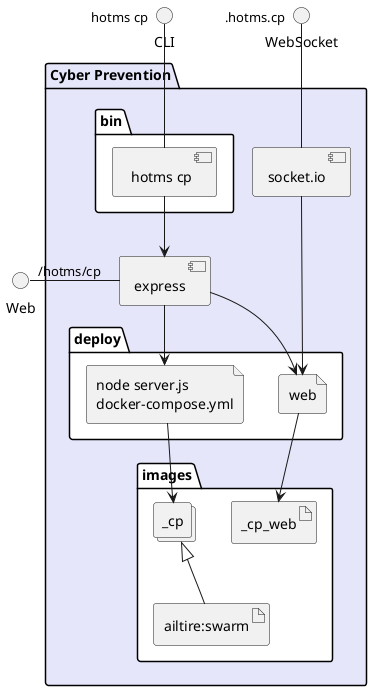 @startuml
  interface CLI
  interface Web
  interface WebSocket
package "Cyber Prevention" #lavender {
  component express as REST
  component socket.io as socket
  folder bin #ffffff {
    component " hotms cp" as binName
  }
  binName --> REST

  folder deploy #ffffff {
      file "node server.js\ndocker-compose.yml" as _cp_container
      REST --> _cp_container

  
    file "web" as web_container
    REST --> web_container
    socket ---> web_container
  
  }
  folder images #ffffff {
    collections "_cp" as _cpimage
    artifact "ailtire:swarm" as ailtireswarm
    _cpimage <|-- ailtireswarm
    _cp_container --> _cpimage

  
      artifact "_cp_web" as _cp_web
      web_container --> _cp_web
    
  }
}
CLI " hotms cp" -- binName
Web "/hotms/cp" - REST
WebSocket ".hotms.cp" -- socket

@enduml
